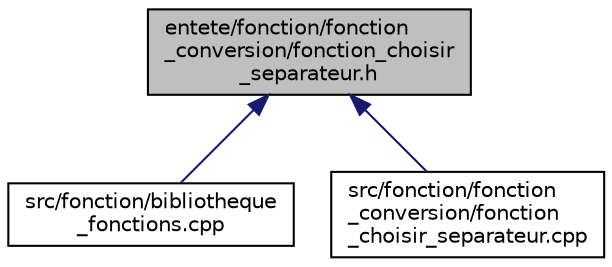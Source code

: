 digraph "entete/fonction/fonction_conversion/fonction_choisir_separateur.h"
{
  edge [fontname="Helvetica",fontsize="10",labelfontname="Helvetica",labelfontsize="10"];
  node [fontname="Helvetica",fontsize="10",shape=record];
  Node27 [label="entete/fonction/fonction\l_conversion/fonction_choisir\l_separateur.h",height=0.2,width=0.4,color="black", fillcolor="grey75", style="filled", fontcolor="black"];
  Node27 -> Node28 [dir="back",color="midnightblue",fontsize="10",style="solid",fontname="Helvetica"];
  Node28 [label="src/fonction/bibliotheque\l_fonctions.cpp",height=0.2,width=0.4,color="black", fillcolor="white", style="filled",URL="$bibliotheque__fonctions_8cpp.html",tooltip="Fichier d&#39;implémentation de la classe bibliotheque_fonctions. "];
  Node27 -> Node29 [dir="back",color="midnightblue",fontsize="10",style="solid",fontname="Helvetica"];
  Node29 [label="src/fonction/fonction\l_conversion/fonction\l_choisir_separateur.cpp",height=0.2,width=0.4,color="black", fillcolor="white", style="filled",URL="$fonction__choisir__separateur_8cpp.html",tooltip="Fichier d&#39;implémentation de la classe fonction_choisir_separateur. "];
}
